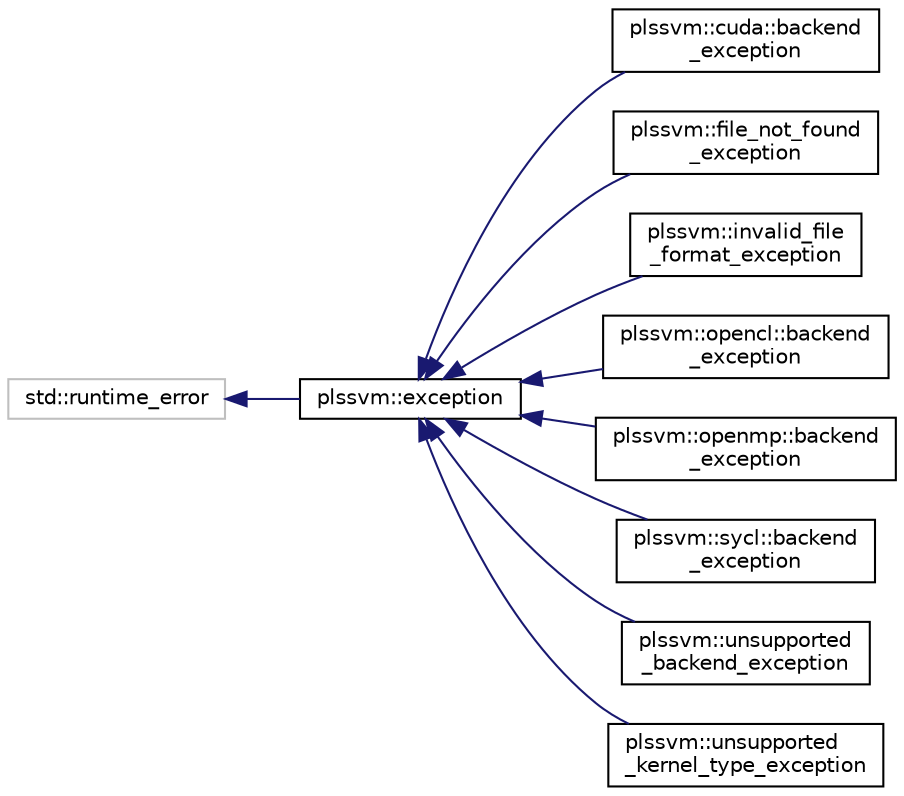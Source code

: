 digraph "Graphical Class Hierarchy"
{
 // LATEX_PDF_SIZE
  edge [fontname="Helvetica",fontsize="10",labelfontname="Helvetica",labelfontsize="10"];
  node [fontname="Helvetica",fontsize="10",shape=record];
  rankdir="LR";
  Node30 [label="std::runtime_error",height=0.2,width=0.4,color="grey75", fillcolor="white", style="filled",tooltip=" "];
  Node30 -> Node0 [dir="back",color="midnightblue",fontsize="10",style="solid",fontname="Helvetica"];
  Node0 [label="plssvm::exception",height=0.2,width=0.4,color="black", fillcolor="white", style="filled",URL="$classplssvm_1_1exception.html",tooltip="Base class for all custom exception types. Forwards its message to std::runtime_error and saves the e..."];
  Node0 -> Node1 [dir="back",color="midnightblue",fontsize="10",style="solid",fontname="Helvetica"];
  Node1 [label="plssvm::cuda::backend\l_exception",height=0.2,width=0.4,color="black", fillcolor="white", style="filled",URL="$classplssvm_1_1cuda_1_1backend__exception.html",tooltip="Exception type thrown if a problem with the CUDA backend occurs."];
  Node0 -> Node2 [dir="back",color="midnightblue",fontsize="10",style="solid",fontname="Helvetica"];
  Node2 [label="plssvm::file_not_found\l_exception",height=0.2,width=0.4,color="black", fillcolor="white", style="filled",URL="$classplssvm_1_1file__not__found__exception.html",tooltip="Exception type thrown if the provided file couldn't be found."];
  Node0 -> Node3 [dir="back",color="midnightblue",fontsize="10",style="solid",fontname="Helvetica"];
  Node3 [label="plssvm::invalid_file\l_format_exception",height=0.2,width=0.4,color="black", fillcolor="white", style="filled",URL="$classplssvm_1_1invalid__file__format__exception.html",tooltip="Exception type thrown if the provided file has an invalid format for the selected parser (e...."];
  Node0 -> Node4 [dir="back",color="midnightblue",fontsize="10",style="solid",fontname="Helvetica"];
  Node4 [label="plssvm::opencl::backend\l_exception",height=0.2,width=0.4,color="black", fillcolor="white", style="filled",URL="$classplssvm_1_1opencl_1_1backend__exception.html",tooltip="Exception type thrown if a problem with the OpenCL backend occurs."];
  Node0 -> Node5 [dir="back",color="midnightblue",fontsize="10",style="solid",fontname="Helvetica"];
  Node5 [label="plssvm::openmp::backend\l_exception",height=0.2,width=0.4,color="black", fillcolor="white", style="filled",URL="$classplssvm_1_1openmp_1_1backend__exception.html",tooltip="Exception type thrown if a problem with the OpenMP backend occurs."];
  Node0 -> Node6 [dir="back",color="midnightblue",fontsize="10",style="solid",fontname="Helvetica"];
  Node6 [label="plssvm::sycl::backend\l_exception",height=0.2,width=0.4,color="black", fillcolor="white", style="filled",URL="$classplssvm_1_1sycl_1_1backend__exception.html",tooltip="Exception type thrown if a problem with the SYCL backend occurs."];
  Node0 -> Node7 [dir="back",color="midnightblue",fontsize="10",style="solid",fontname="Helvetica"];
  Node7 [label="plssvm::unsupported\l_backend_exception",height=0.2,width=0.4,color="black", fillcolor="white", style="filled",URL="$classplssvm_1_1unsupported__backend__exception.html",tooltip="Exception type thrown if the requested backend is not supported on the target machine."];
  Node0 -> Node8 [dir="back",color="midnightblue",fontsize="10",style="solid",fontname="Helvetica"];
  Node8 [label="plssvm::unsupported\l_kernel_type_exception",height=0.2,width=0.4,color="black", fillcolor="white", style="filled",URL="$classplssvm_1_1unsupported__kernel__type__exception.html",tooltip="Exception type thrown if the requested kernel type is not supported."];
}
